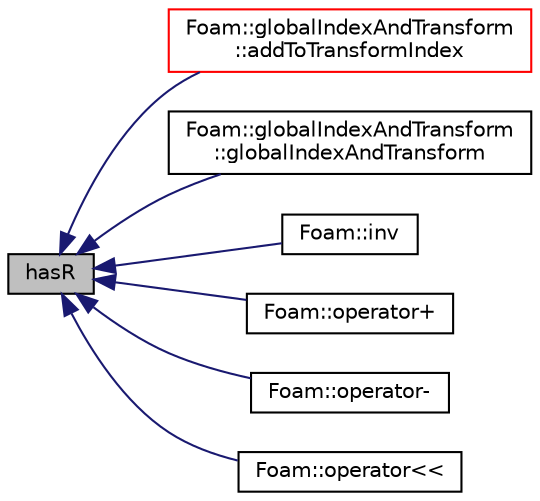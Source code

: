 digraph "hasR"
{
  bgcolor="transparent";
  edge [fontname="Helvetica",fontsize="10",labelfontname="Helvetica",labelfontsize="10"];
  node [fontname="Helvetica",fontsize="10",shape=record];
  rankdir="LR";
  Node69 [label="hasR",height=0.2,width=0.4,color="black", fillcolor="grey75", style="filled", fontcolor="black"];
  Node69 -> Node70 [dir="back",color="midnightblue",fontsize="10",style="solid",fontname="Helvetica"];
  Node70 [label="Foam::globalIndexAndTransform\l::addToTransformIndex",height=0.2,width=0.4,color="red",URL="$a28849.html#ae9329ecbff5414c32adf2e3ea298efad",tooltip="Add patch transformation to transformIndex. Return new. "];
  Node69 -> Node79 [dir="back",color="midnightblue",fontsize="10",style="solid",fontname="Helvetica"];
  Node79 [label="Foam::globalIndexAndTransform\l::globalIndexAndTransform",height=0.2,width=0.4,color="black",URL="$a28849.html#a6a82addd80d8b6487e55a787d3e0369d",tooltip="Construct from components. "];
  Node69 -> Node80 [dir="back",color="midnightblue",fontsize="10",style="solid",fontname="Helvetica"];
  Node80 [label="Foam::inv",height=0.2,width=0.4,color="black",URL="$a21851.html#af1f1db0442fbe206b589f124f968731b",tooltip="Return the inverse of the given vectorTensorTransform. "];
  Node69 -> Node81 [dir="back",color="midnightblue",fontsize="10",style="solid",fontname="Helvetica"];
  Node81 [label="Foam::operator+",height=0.2,width=0.4,color="black",URL="$a21851.html#af4aa948c49789548c539cf09d8529fe8"];
  Node69 -> Node82 [dir="back",color="midnightblue",fontsize="10",style="solid",fontname="Helvetica"];
  Node82 [label="Foam::operator-",height=0.2,width=0.4,color="black",URL="$a21851.html#a7343d22a001563fd49e240b66ba681bf"];
  Node69 -> Node83 [dir="back",color="midnightblue",fontsize="10",style="solid",fontname="Helvetica"];
  Node83 [label="Foam::operator\<\<",height=0.2,width=0.4,color="black",URL="$a21851.html#aef21d6af1ad101aa8dda5cb498a950b3"];
}

